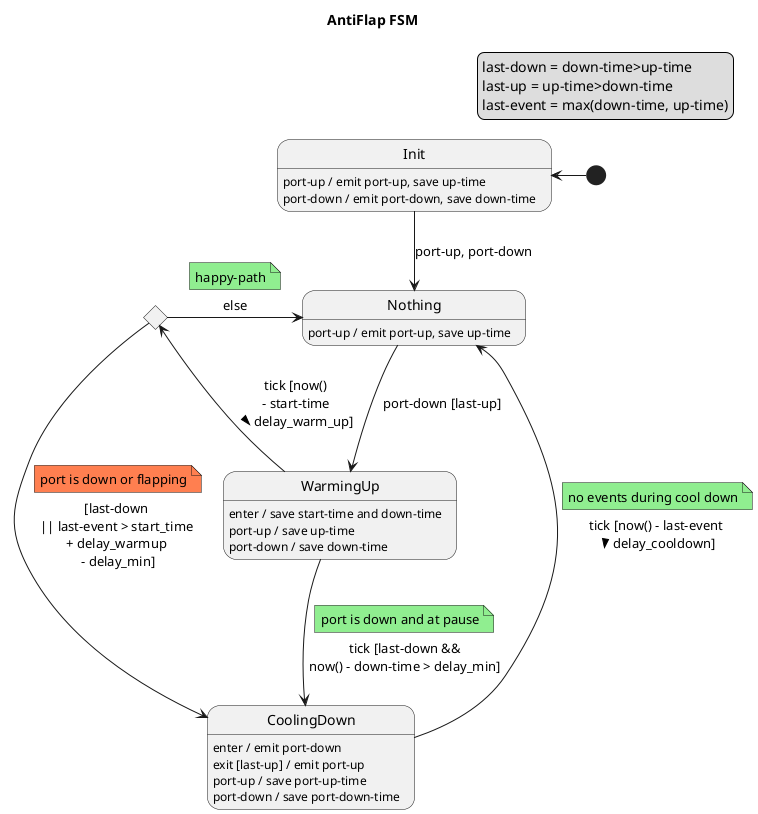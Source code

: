 * Timeouts
- delay_warmup
- delay_min
- delay_cooldown

* Vars
- start-time
- down-time
- up-time

@startuml
title AntiFlap FSM
legend top right
    last-down = down-time>up-time
    last-up = up-time>down-time
    last-event = max(down-time, up-time)
endlegend

[*] -l-> Init

Init --> Nothing : port-up, port-down
Init: port-up / emit port-up, save up-time
Init: port-down / emit port-down, save down-time

state WarmingUpEnded <<choice>>

Nothing: port-up / emit port-up, save up-time
Nothing -d-> WarmingUp : port-down [last-up]

WarmingUp: enter / save start-time and down-time
WarmingUp: port-up / save up-time
WarmingUp: port-down / save down-time
WarmingUp -d-> CoolingDown : tick [last-down &&\nnow() - down-time > delay_min]
note top on link #lightgreen: port is down and at pause
WarmingUp -l-> WarmingUpEnded : tick [now() \n- start-time \n> delay_warm_up]

WarmingUpEnded -> CoolingDown : [last-down \n|| last-event > start_time \n+ delay_warmup \n- delay_min]
note top on link #coral: port is down or flapping
WarmingUpEnded -> Nothing : else
note top on link #lightgreen: happy-path

CoolingDown: enter / emit port-down
CoolingDown: exit [last-up] / emit port-up
CoolingDown: port-up / save port-up-time
CoolingDown: port-down / save port-down-time
CoolingDown -u-> Nothing : tick [now() - last-event \n> delay_cooldown]
note top on link #lightgreen: no events during cool down
@enduml
